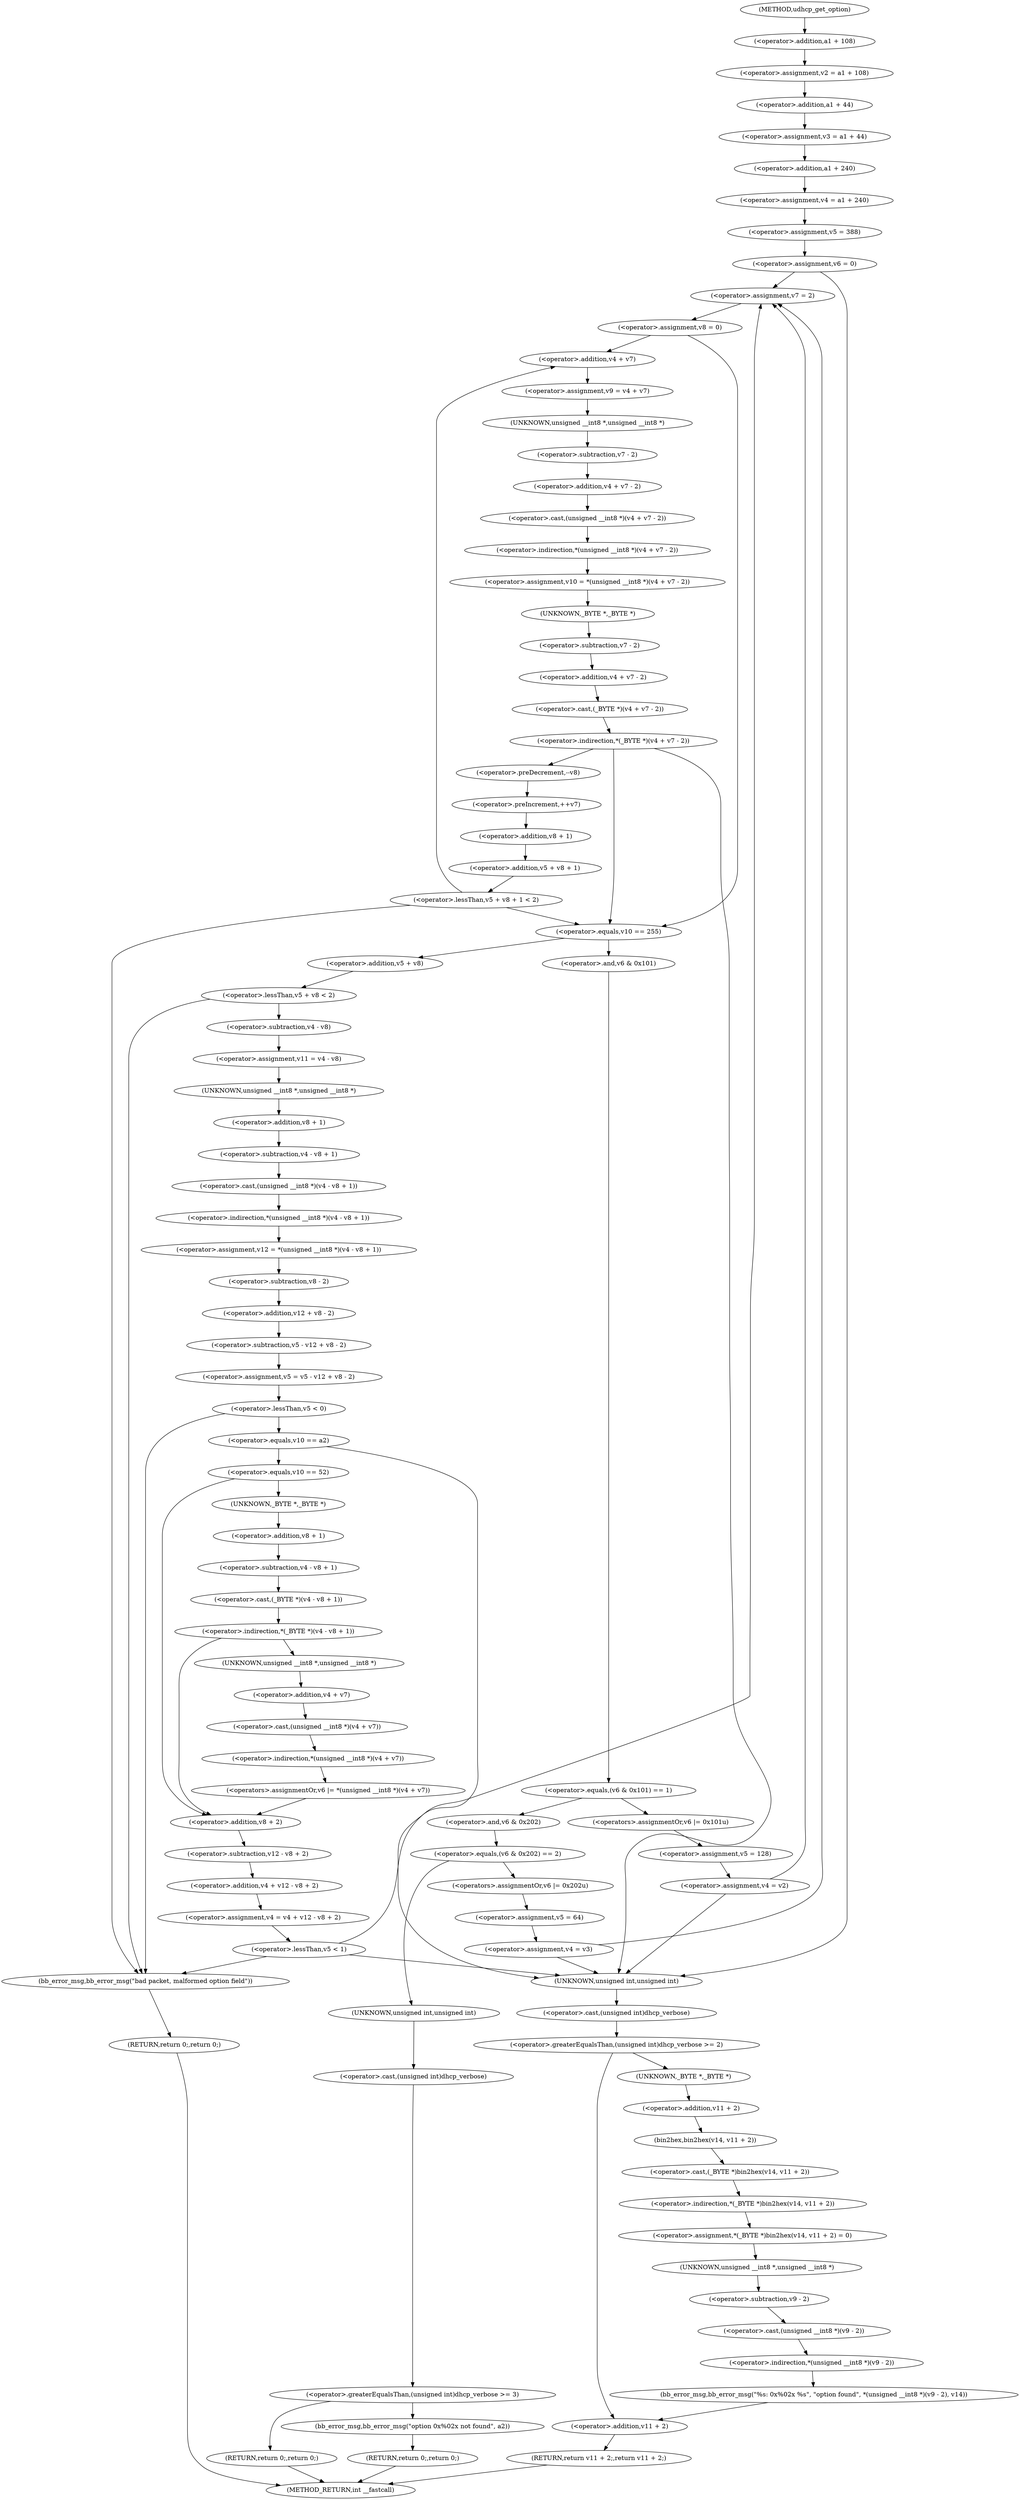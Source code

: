 digraph udhcp_get_option {  
"1000129" [label = "(<operator>.assignment,v2 = a1 + 108)" ]
"1000131" [label = "(<operator>.addition,a1 + 108)" ]
"1000134" [label = "(<operator>.assignment,v3 = a1 + 44)" ]
"1000136" [label = "(<operator>.addition,a1 + 44)" ]
"1000139" [label = "(<operator>.assignment,v4 = a1 + 240)" ]
"1000141" [label = "(<operator>.addition,a1 + 240)" ]
"1000144" [label = "(<operator>.assignment,v5 = 388)" ]
"1000147" [label = "(<operator>.assignment,v6 = 0)" ]
"1000153" [label = "(<operator>.assignment,v7 = 2)" ]
"1000156" [label = "(<operator>.assignment,v8 = 0)" ]
"1000162" [label = "(<operator>.assignment,v9 = v4 + v7)" ]
"1000164" [label = "(<operator>.addition,v4 + v7)" ]
"1000167" [label = "(<operator>.assignment,v10 = *(unsigned __int8 *)(v4 + v7 - 2))" ]
"1000169" [label = "(<operator>.indirection,*(unsigned __int8 *)(v4 + v7 - 2))" ]
"1000170" [label = "(<operator>.cast,(unsigned __int8 *)(v4 + v7 - 2))" ]
"1000171" [label = "(UNKNOWN,unsigned __int8 *,unsigned __int8 *)" ]
"1000172" [label = "(<operator>.addition,v4 + v7 - 2)" ]
"1000174" [label = "(<operator>.subtraction,v7 - 2)" ]
"1000178" [label = "(<operator>.indirection,*(_BYTE *)(v4 + v7 - 2))" ]
"1000179" [label = "(<operator>.cast,(_BYTE *)(v4 + v7 - 2))" ]
"1000180" [label = "(UNKNOWN,_BYTE *,_BYTE *)" ]
"1000181" [label = "(<operator>.addition,v4 + v7 - 2)" ]
"1000183" [label = "(<operator>.subtraction,v7 - 2)" ]
"1000187" [label = "(<operator>.preDecrement,--v8)" ]
"1000189" [label = "(<operator>.preIncrement,++v7)" ]
"1000192" [label = "(<operator>.lessThan,v5 + v8 + 1 < 2)" ]
"1000193" [label = "(<operator>.addition,v5 + v8 + 1)" ]
"1000195" [label = "(<operator>.addition,v8 + 1)" ]
"1000201" [label = "(<operator>.equals,v10 == 255)" ]
"1000206" [label = "(<operator>.equals,(v6 & 0x101) == 1)" ]
"1000207" [label = "(<operator>.and,v6 & 0x101)" ]
"1000212" [label = "(<operators>.assignmentOr,v6 |= 0x101u)" ]
"1000215" [label = "(<operator>.assignment,v5 = 128)" ]
"1000218" [label = "(<operator>.assignment,v4 = v2)" ]
"1000223" [label = "(<operator>.equals,(v6 & 0x202) == 2)" ]
"1000224" [label = "(<operator>.and,v6 & 0x202)" ]
"1000229" [label = "(<operators>.assignmentOr,v6 |= 0x202u)" ]
"1000232" [label = "(<operator>.assignment,v5 = 64)" ]
"1000235" [label = "(<operator>.assignment,v4 = v3)" ]
"1000240" [label = "(<operator>.greaterEqualsThan,(unsigned int)dhcp_verbose >= 3)" ]
"1000241" [label = "(<operator>.cast,(unsigned int)dhcp_verbose)" ]
"1000242" [label = "(UNKNOWN,unsigned int,unsigned int)" ]
"1000246" [label = "(bb_error_msg,bb_error_msg(\"option 0x%02x not found\", a2))" ]
"1000249" [label = "(RETURN,return 0;,return 0;)" ]
"1000251" [label = "(RETURN,return 0;,return 0;)" ]
"1000254" [label = "(<operator>.lessThan,v5 + v8 < 2)" ]
"1000255" [label = "(<operator>.addition,v5 + v8)" ]
"1000260" [label = "(<operator>.assignment,v11 = v4 - v8)" ]
"1000262" [label = "(<operator>.subtraction,v4 - v8)" ]
"1000265" [label = "(<operator>.assignment,v12 = *(unsigned __int8 *)(v4 - v8 + 1))" ]
"1000267" [label = "(<operator>.indirection,*(unsigned __int8 *)(v4 - v8 + 1))" ]
"1000268" [label = "(<operator>.cast,(unsigned __int8 *)(v4 - v8 + 1))" ]
"1000269" [label = "(UNKNOWN,unsigned __int8 *,unsigned __int8 *)" ]
"1000270" [label = "(<operator>.subtraction,v4 - v8 + 1)" ]
"1000272" [label = "(<operator>.addition,v8 + 1)" ]
"1000275" [label = "(<operator>.assignment,v5 = v5 - v12 + v8 - 2)" ]
"1000277" [label = "(<operator>.subtraction,v5 - v12 + v8 - 2)" ]
"1000279" [label = "(<operator>.addition,v12 + v8 - 2)" ]
"1000281" [label = "(<operator>.subtraction,v8 - 2)" ]
"1000285" [label = "(<operator>.lessThan,v5 < 0)" ]
"1000290" [label = "(<operator>.equals,v10 == a2)" ]
"1000295" [label = "(<operator>.equals,v10 == 52)" ]
"1000300" [label = "(<operator>.indirection,*(_BYTE *)(v4 - v8 + 1))" ]
"1000301" [label = "(<operator>.cast,(_BYTE *)(v4 - v8 + 1))" ]
"1000302" [label = "(UNKNOWN,_BYTE *,_BYTE *)" ]
"1000303" [label = "(<operator>.subtraction,v4 - v8 + 1)" ]
"1000305" [label = "(<operator>.addition,v8 + 1)" ]
"1000308" [label = "(<operators>.assignmentOr,v6 |= *(unsigned __int8 *)(v4 + v7))" ]
"1000310" [label = "(<operator>.indirection,*(unsigned __int8 *)(v4 + v7))" ]
"1000311" [label = "(<operator>.cast,(unsigned __int8 *)(v4 + v7))" ]
"1000312" [label = "(UNKNOWN,unsigned __int8 *,unsigned __int8 *)" ]
"1000313" [label = "(<operator>.addition,v4 + v7)" ]
"1000316" [label = "(<operator>.assignment,v4 = v4 + v12 - v8 + 2)" ]
"1000318" [label = "(<operator>.addition,v4 + v12 - v8 + 2)" ]
"1000320" [label = "(<operator>.subtraction,v12 - v8 + 2)" ]
"1000322" [label = "(<operator>.addition,v8 + 2)" ]
"1000326" [label = "(<operator>.lessThan,v5 < 1)" ]
"1000331" [label = "(bb_error_msg,bb_error_msg(\"bad packet, malformed option field\"))" ]
"1000333" [label = "(RETURN,return 0;,return 0;)" ]
"1000336" [label = "(<operator>.greaterEqualsThan,(unsigned int)dhcp_verbose >= 2)" ]
"1000337" [label = "(<operator>.cast,(unsigned int)dhcp_verbose)" ]
"1000338" [label = "(UNKNOWN,unsigned int,unsigned int)" ]
"1000342" [label = "(<operator>.assignment,*(_BYTE *)bin2hex(v14, v11 + 2) = 0)" ]
"1000343" [label = "(<operator>.indirection,*(_BYTE *)bin2hex(v14, v11 + 2))" ]
"1000344" [label = "(<operator>.cast,(_BYTE *)bin2hex(v14, v11 + 2))" ]
"1000345" [label = "(UNKNOWN,_BYTE *,_BYTE *)" ]
"1000346" [label = "(bin2hex,bin2hex(v14, v11 + 2))" ]
"1000348" [label = "(<operator>.addition,v11 + 2)" ]
"1000352" [label = "(bb_error_msg,bb_error_msg(\"%s: 0x%02x %s\", \"option found\", *(unsigned __int8 *)(v9 - 2), v14))" ]
"1000355" [label = "(<operator>.indirection,*(unsigned __int8 *)(v9 - 2))" ]
"1000356" [label = "(<operator>.cast,(unsigned __int8 *)(v9 - 2))" ]
"1000357" [label = "(UNKNOWN,unsigned __int8 *,unsigned __int8 *)" ]
"1000358" [label = "(<operator>.subtraction,v9 - 2)" ]
"1000362" [label = "(RETURN,return v11 + 2;,return v11 + 2;)" ]
"1000363" [label = "(<operator>.addition,v11 + 2)" ]
"1000113" [label = "(METHOD,udhcp_get_option)" ]
"1000366" [label = "(METHOD_RETURN,int __fastcall)" ]
  "1000129" -> "1000136" 
  "1000131" -> "1000129" 
  "1000134" -> "1000141" 
  "1000136" -> "1000134" 
  "1000139" -> "1000144" 
  "1000141" -> "1000139" 
  "1000144" -> "1000147" 
  "1000147" -> "1000338" 
  "1000147" -> "1000153" 
  "1000153" -> "1000156" 
  "1000156" -> "1000164" 
  "1000156" -> "1000201" 
  "1000162" -> "1000171" 
  "1000164" -> "1000162" 
  "1000167" -> "1000180" 
  "1000169" -> "1000167" 
  "1000170" -> "1000169" 
  "1000171" -> "1000174" 
  "1000172" -> "1000170" 
  "1000174" -> "1000172" 
  "1000178" -> "1000338" 
  "1000178" -> "1000201" 
  "1000178" -> "1000187" 
  "1000179" -> "1000178" 
  "1000180" -> "1000183" 
  "1000181" -> "1000179" 
  "1000183" -> "1000181" 
  "1000187" -> "1000189" 
  "1000189" -> "1000195" 
  "1000192" -> "1000164" 
  "1000192" -> "1000201" 
  "1000192" -> "1000331" 
  "1000193" -> "1000192" 
  "1000195" -> "1000193" 
  "1000201" -> "1000207" 
  "1000201" -> "1000255" 
  "1000206" -> "1000212" 
  "1000206" -> "1000224" 
  "1000207" -> "1000206" 
  "1000212" -> "1000215" 
  "1000215" -> "1000218" 
  "1000218" -> "1000338" 
  "1000218" -> "1000153" 
  "1000223" -> "1000242" 
  "1000223" -> "1000229" 
  "1000224" -> "1000223" 
  "1000229" -> "1000232" 
  "1000232" -> "1000235" 
  "1000235" -> "1000338" 
  "1000235" -> "1000153" 
  "1000240" -> "1000246" 
  "1000240" -> "1000251" 
  "1000241" -> "1000240" 
  "1000242" -> "1000241" 
  "1000246" -> "1000249" 
  "1000249" -> "1000366" 
  "1000251" -> "1000366" 
  "1000254" -> "1000331" 
  "1000254" -> "1000262" 
  "1000255" -> "1000254" 
  "1000260" -> "1000269" 
  "1000262" -> "1000260" 
  "1000265" -> "1000281" 
  "1000267" -> "1000265" 
  "1000268" -> "1000267" 
  "1000269" -> "1000272" 
  "1000270" -> "1000268" 
  "1000272" -> "1000270" 
  "1000275" -> "1000285" 
  "1000277" -> "1000275" 
  "1000279" -> "1000277" 
  "1000281" -> "1000279" 
  "1000285" -> "1000331" 
  "1000285" -> "1000290" 
  "1000290" -> "1000338" 
  "1000290" -> "1000295" 
  "1000295" -> "1000302" 
  "1000295" -> "1000322" 
  "1000300" -> "1000312" 
  "1000300" -> "1000322" 
  "1000301" -> "1000300" 
  "1000302" -> "1000305" 
  "1000303" -> "1000301" 
  "1000305" -> "1000303" 
  "1000308" -> "1000322" 
  "1000310" -> "1000308" 
  "1000311" -> "1000310" 
  "1000312" -> "1000313" 
  "1000313" -> "1000311" 
  "1000316" -> "1000326" 
  "1000318" -> "1000316" 
  "1000320" -> "1000318" 
  "1000322" -> "1000320" 
  "1000326" -> "1000338" 
  "1000326" -> "1000153" 
  "1000326" -> "1000331" 
  "1000331" -> "1000333" 
  "1000333" -> "1000366" 
  "1000336" -> "1000345" 
  "1000336" -> "1000363" 
  "1000337" -> "1000336" 
  "1000338" -> "1000337" 
  "1000342" -> "1000357" 
  "1000343" -> "1000342" 
  "1000344" -> "1000343" 
  "1000345" -> "1000348" 
  "1000346" -> "1000344" 
  "1000348" -> "1000346" 
  "1000352" -> "1000363" 
  "1000355" -> "1000352" 
  "1000356" -> "1000355" 
  "1000357" -> "1000358" 
  "1000358" -> "1000356" 
  "1000362" -> "1000366" 
  "1000363" -> "1000362" 
  "1000113" -> "1000131" 
}
